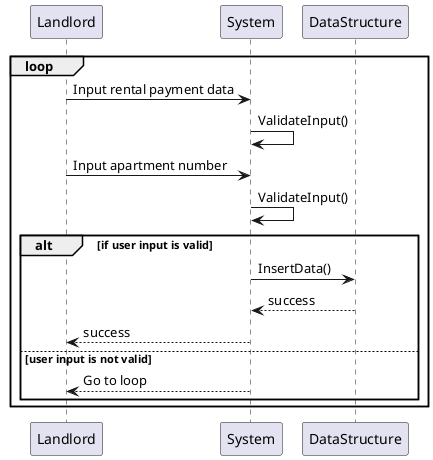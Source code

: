 @startuml InputRentalPayment

loop

Landlord -> System: Input rental payment data

System -> System: ValidateInput()

  Landlord -> System: Input apartment number

  System -> System: ValidateInput()

  alt if user input is valid

    System -> DataStructure: InsertData()

    System <-- DataStructure: success

    Landlord <-- System: success

  else user input is not valid
    Landlord <-- System: Go to loop
  end
end

@enduml
